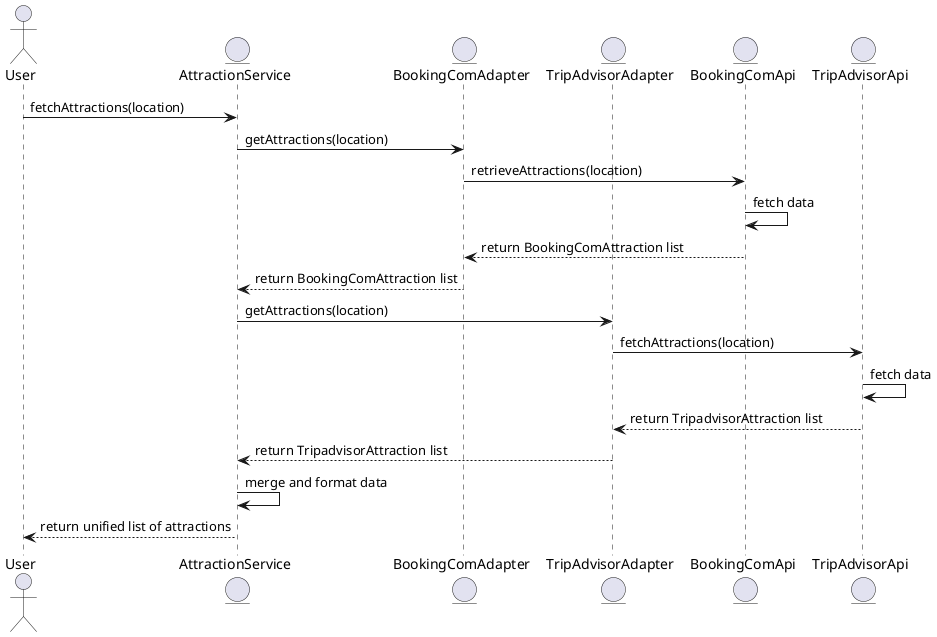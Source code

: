 @startuml
actor User
entity "AttractionService" as AttractionService
entity "BookingComAdapter" as BookingComAdapter
entity "TripAdvisorAdapter" as TripAdvisorAdapter
entity "BookingComApi" as BookingComApi
entity "TripAdvisorApi" as TripAdvisorApi

User -> AttractionService : fetchAttractions(location)
'Nog applicatie tussen?
AttractionService -> BookingComAdapter : getAttractions(location)
BookingComAdapter -> BookingComApi : retrieveAttractions(location)
BookingComApi -> BookingComApi : fetch data
BookingComApi --> BookingComAdapter : return BookingComAttraction list
BookingComAdapter --> AttractionService : return BookingComAttraction list

AttractionService -> TripAdvisorAdapter : getAttractions(location)
TripAdvisorAdapter -> TripAdvisorApi : fetchAttractions(location)
TripAdvisorApi -> TripAdvisorApi : fetch data
TripAdvisorApi --> TripAdvisorAdapter : return TripadvisorAttraction list
TripAdvisorAdapter --> AttractionService : return TripadvisorAttraction list

AttractionService -> AttractionService : merge and format data
AttractionService --> User : return unified list of attractions
@enduml
